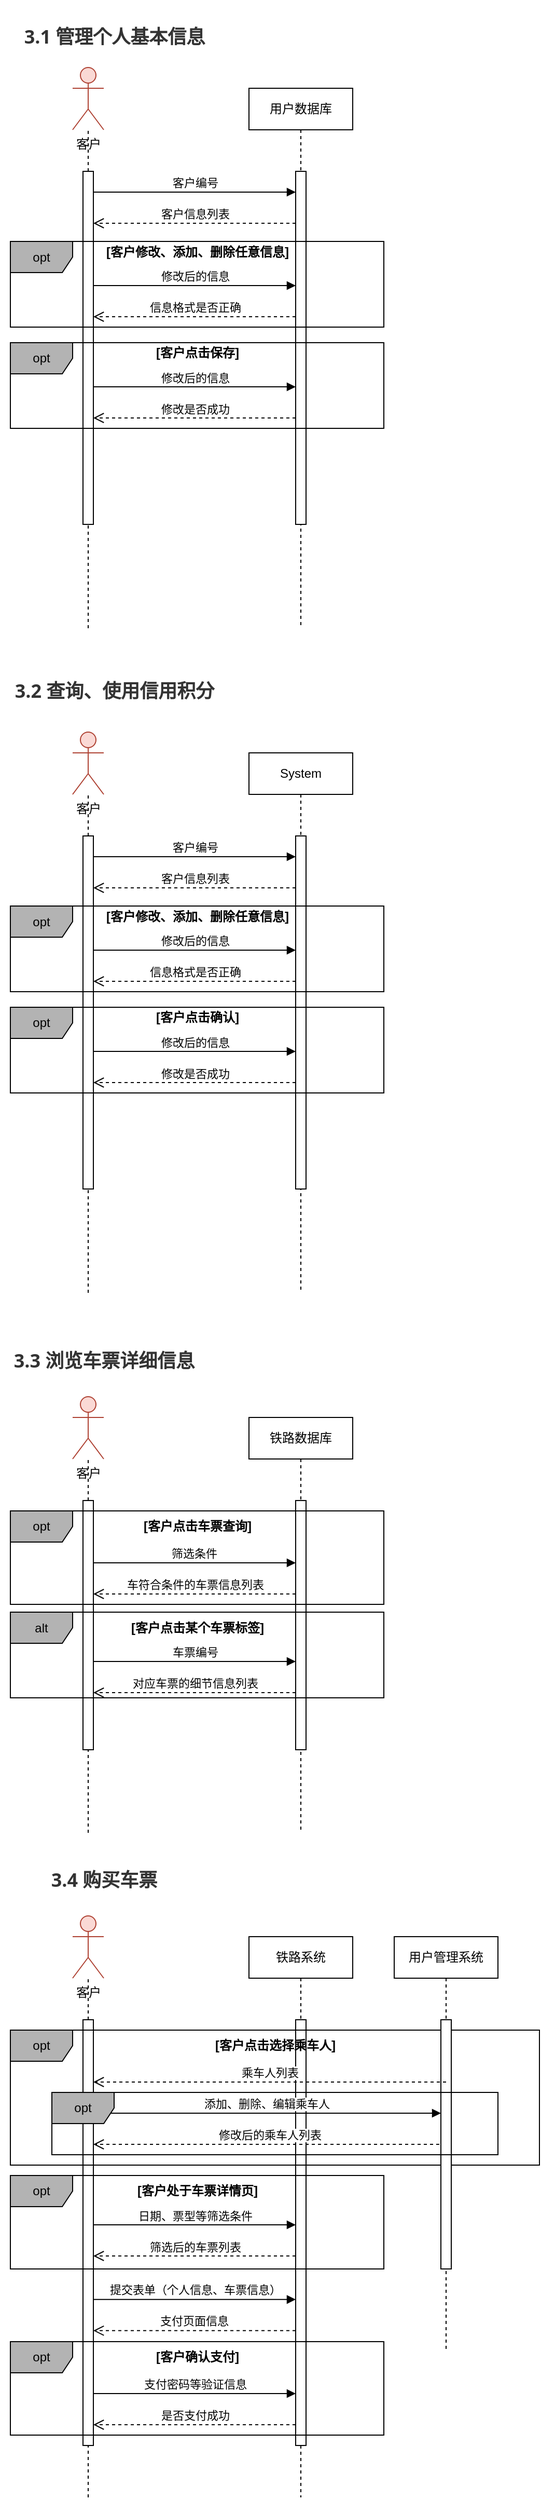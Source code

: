 <mxfile version="21.1.5" type="github">
  <diagram name="Page-1" id="2YBvvXClWsGukQMizWep">
    <mxGraphModel dx="1142" dy="741" grid="1" gridSize="10" guides="1" tooltips="1" connect="1" arrows="1" fold="1" page="1" pageScale="1" pageWidth="850" pageHeight="1100" background="none" math="0" shadow="0">
      <root>
        <mxCell id="0" />
        <mxCell id="1" parent="0" />
        <mxCell id="aM9ryv3xv72pqoxQDRHE-5" value="用户数据库" style="shape=umlLifeline;perimeter=lifelinePerimeter;whiteSpace=wrap;html=1;container=0;dropTarget=0;collapsible=0;recursiveResize=0;outlineConnect=0;portConstraint=eastwest;newEdgeStyle={&quot;edgeStyle&quot;:&quot;elbowEdgeStyle&quot;,&quot;elbow&quot;:&quot;vertical&quot;,&quot;curved&quot;:0,&quot;rounded&quot;:0};fontStyle=0" parent="1" vertex="1">
          <mxGeometry x="470" y="120" width="100" height="520" as="geometry" />
        </mxCell>
        <mxCell id="aM9ryv3xv72pqoxQDRHE-6" value="" style="html=1;points=[];perimeter=orthogonalPerimeter;outlineConnect=0;targetShapes=umlLifeline;portConstraint=eastwest;newEdgeStyle={&quot;edgeStyle&quot;:&quot;elbowEdgeStyle&quot;,&quot;elbow&quot;:&quot;vertical&quot;,&quot;curved&quot;:0,&quot;rounded&quot;:0};" parent="aM9ryv3xv72pqoxQDRHE-5" vertex="1">
          <mxGeometry x="45" y="80" width="10" height="340" as="geometry" />
        </mxCell>
        <mxCell id="9OKvPz8njvAFGJc4dkxQ-1" value="客户&lt;br&gt;" style="shape=umlActor;verticalLabelPosition=bottom;verticalAlign=top;html=1;outlineConnect=0;fillColor=#fad9d5;strokeColor=#ae4132;" parent="1" vertex="1">
          <mxGeometry x="300" y="100" width="30" height="60" as="geometry" />
        </mxCell>
        <mxCell id="h5XuBleXws_3pxnVBJZt-8" value="" style="endArrow=none;dashed=1;html=1;rounded=0;strokeColor=#000000;" parent="1" target="aM9ryv3xv72pqoxQDRHE-2" edge="1">
          <mxGeometry width="50" height="50" relative="1" as="geometry">
            <mxPoint x="315" y="640" as="sourcePoint" />
            <mxPoint x="304.5" y="180" as="targetPoint" />
            <Array as="points">
              <mxPoint x="315" y="210" />
            </Array>
          </mxGeometry>
        </mxCell>
        <mxCell id="aM9ryv3xv72pqoxQDRHE-2" value="" style="html=1;points=[];perimeter=orthogonalPerimeter;outlineConnect=0;targetShapes=umlLifeline;portConstraint=eastwest;newEdgeStyle={&quot;edgeStyle&quot;:&quot;elbowEdgeStyle&quot;,&quot;elbow&quot;:&quot;vertical&quot;,&quot;curved&quot;:0,&quot;rounded&quot;:0};" parent="1" vertex="1">
          <mxGeometry x="310" y="200" width="10" height="340" as="geometry" />
        </mxCell>
        <mxCell id="h5XuBleXws_3pxnVBJZt-5" value="" style="endArrow=none;dashed=1;html=1;rounded=0;strokeColor=#000000;" parent="1" source="aM9ryv3xv72pqoxQDRHE-2" target="9OKvPz8njvAFGJc4dkxQ-1" edge="1">
          <mxGeometry width="50" height="50" relative="1" as="geometry">
            <mxPoint x="305" y="440" as="sourcePoint" />
            <mxPoint x="304.5" y="180" as="targetPoint" />
            <Array as="points" />
          </mxGeometry>
        </mxCell>
        <mxCell id="aM9ryv3xv72pqoxQDRHE-7" value="客户编号" style="html=1;verticalAlign=bottom;endArrow=block;edgeStyle=elbowEdgeStyle;elbow=vertical;curved=0;rounded=0;" parent="1" source="aM9ryv3xv72pqoxQDRHE-2" target="aM9ryv3xv72pqoxQDRHE-6" edge="1">
          <mxGeometry x="-0.001" relative="1" as="geometry">
            <mxPoint x="410" y="230" as="sourcePoint" />
            <Array as="points">
              <mxPoint x="395" y="220" />
            </Array>
            <mxPoint as="offset" />
          </mxGeometry>
        </mxCell>
        <mxCell id="aM9ryv3xv72pqoxQDRHE-8" value="客户信息列表" style="html=1;verticalAlign=bottom;endArrow=open;dashed=1;endSize=8;edgeStyle=elbowEdgeStyle;elbow=vertical;curved=0;rounded=0;" parent="1" source="aM9ryv3xv72pqoxQDRHE-6" target="aM9ryv3xv72pqoxQDRHE-2" edge="1">
          <mxGeometry x="0.002" relative="1" as="geometry">
            <mxPoint x="410" y="305" as="targetPoint" />
            <Array as="points">
              <mxPoint x="490" y="250" />
              <mxPoint x="405" y="370" />
            </Array>
            <mxPoint as="offset" />
          </mxGeometry>
        </mxCell>
        <mxCell id="h5XuBleXws_3pxnVBJZt-19" value="修改后的信息" style="html=1;verticalAlign=bottom;endArrow=block;edgeStyle=elbowEdgeStyle;elbow=vertical;curved=0;rounded=0;" parent="1" edge="1">
          <mxGeometry x="0.001" relative="1" as="geometry">
            <mxPoint x="320" y="310" as="sourcePoint" />
            <Array as="points">
              <mxPoint x="460" y="310" />
              <mxPoint x="397.5" y="270" />
            </Array>
            <mxPoint x="515" y="310" as="targetPoint" />
            <mxPoint as="offset" />
          </mxGeometry>
        </mxCell>
        <mxCell id="h5XuBleXws_3pxnVBJZt-33" value="opt" style="shape=umlFrame;whiteSpace=wrap;html=1;pointerEvents=0;width=60;height=30;fillColor=#B3B3B3;" parent="1" vertex="1">
          <mxGeometry x="240" y="267.5" width="360" height="82.5" as="geometry" />
        </mxCell>
        <mxCell id="h5XuBleXws_3pxnVBJZt-34" value="[客户修改、添加、删除任意信息]" style="text;html=1;align=center;verticalAlign=middle;resizable=0;points=[];autosize=1;strokeColor=none;fillColor=none;fontStyle=1;fontSize=12;" parent="1" vertex="1">
          <mxGeometry x="320" y="262.5" width="200" height="30" as="geometry" />
        </mxCell>
        <mxCell id="h5XuBleXws_3pxnVBJZt-35" value="信息格式是否正确" style="html=1;verticalAlign=bottom;endArrow=open;dashed=1;endSize=8;edgeStyle=elbowEdgeStyle;elbow=vertical;curved=0;rounded=0;" parent="1" edge="1">
          <mxGeometry x="0.002" relative="1" as="geometry">
            <mxPoint x="320" y="340" as="targetPoint" />
            <Array as="points">
              <mxPoint x="490" y="340" />
              <mxPoint x="405" y="460" />
            </Array>
            <mxPoint x="515" y="340" as="sourcePoint" />
            <mxPoint as="offset" />
          </mxGeometry>
        </mxCell>
        <mxCell id="h5XuBleXws_3pxnVBJZt-36" value="修改后的信息" style="html=1;verticalAlign=bottom;endArrow=block;edgeStyle=elbowEdgeStyle;elbow=vertical;curved=0;rounded=0;" parent="1" edge="1">
          <mxGeometry x="0.001" relative="1" as="geometry">
            <mxPoint x="320" y="407.5" as="sourcePoint" />
            <Array as="points">
              <mxPoint x="460" y="407.5" />
              <mxPoint x="397.5" y="367.5" />
            </Array>
            <mxPoint x="515" y="407.5" as="targetPoint" />
            <mxPoint as="offset" />
          </mxGeometry>
        </mxCell>
        <mxCell id="h5XuBleXws_3pxnVBJZt-37" value="opt" style="shape=umlFrame;whiteSpace=wrap;html=1;pointerEvents=0;width=60;height=30;fillColor=#B3B3B3;" parent="1" vertex="1">
          <mxGeometry x="240" y="365" width="360" height="82.5" as="geometry" />
        </mxCell>
        <mxCell id="h5XuBleXws_3pxnVBJZt-38" value="[客户点击保存]" style="text;html=1;align=center;verticalAlign=middle;resizable=0;points=[];autosize=1;strokeColor=none;fillColor=none;fontStyle=1;fontSize=12;" parent="1" vertex="1">
          <mxGeometry x="370" y="360" width="100" height="30" as="geometry" />
        </mxCell>
        <mxCell id="h5XuBleXws_3pxnVBJZt-39" value="修改是否成功" style="html=1;verticalAlign=bottom;endArrow=open;dashed=1;endSize=8;edgeStyle=elbowEdgeStyle;elbow=vertical;curved=0;rounded=0;" parent="1" edge="1">
          <mxGeometry x="0.002" relative="1" as="geometry">
            <mxPoint x="320" y="437.5" as="targetPoint" />
            <Array as="points">
              <mxPoint x="490" y="437.5" />
              <mxPoint x="405" y="557.5" />
            </Array>
            <mxPoint x="515" y="437.5" as="sourcePoint" />
            <mxPoint as="offset" />
          </mxGeometry>
        </mxCell>
        <mxCell id="h5XuBleXws_3pxnVBJZt-56" value="System" style="shape=umlLifeline;perimeter=lifelinePerimeter;whiteSpace=wrap;html=1;container=0;dropTarget=0;collapsible=0;recursiveResize=0;outlineConnect=0;portConstraint=eastwest;newEdgeStyle={&quot;edgeStyle&quot;:&quot;elbowEdgeStyle&quot;,&quot;elbow&quot;:&quot;vertical&quot;,&quot;curved&quot;:0,&quot;rounded&quot;:0};fontStyle=0" parent="1" vertex="1">
          <mxGeometry x="470" y="760" width="100" height="520" as="geometry" />
        </mxCell>
        <mxCell id="h5XuBleXws_3pxnVBJZt-57" value="" style="html=1;points=[];perimeter=orthogonalPerimeter;outlineConnect=0;targetShapes=umlLifeline;portConstraint=eastwest;newEdgeStyle={&quot;edgeStyle&quot;:&quot;elbowEdgeStyle&quot;,&quot;elbow&quot;:&quot;vertical&quot;,&quot;curved&quot;:0,&quot;rounded&quot;:0};" parent="h5XuBleXws_3pxnVBJZt-56" vertex="1">
          <mxGeometry x="45" y="80" width="10" height="340" as="geometry" />
        </mxCell>
        <mxCell id="h5XuBleXws_3pxnVBJZt-58" value="客户&lt;br&gt;" style="shape=umlActor;verticalLabelPosition=bottom;verticalAlign=top;html=1;outlineConnect=0;fillColor=#fad9d5;strokeColor=#ae4132;" parent="1" vertex="1">
          <mxGeometry x="300" y="740" width="30" height="60" as="geometry" />
        </mxCell>
        <mxCell id="h5XuBleXws_3pxnVBJZt-59" value="" style="endArrow=none;dashed=1;html=1;rounded=0;strokeColor=#000000;" parent="1" target="h5XuBleXws_3pxnVBJZt-60" edge="1">
          <mxGeometry width="50" height="50" relative="1" as="geometry">
            <mxPoint x="315" y="1280" as="sourcePoint" />
            <mxPoint x="304.5" y="820" as="targetPoint" />
            <Array as="points">
              <mxPoint x="315" y="850" />
            </Array>
          </mxGeometry>
        </mxCell>
        <mxCell id="h5XuBleXws_3pxnVBJZt-60" value="" style="html=1;points=[];perimeter=orthogonalPerimeter;outlineConnect=0;targetShapes=umlLifeline;portConstraint=eastwest;newEdgeStyle={&quot;edgeStyle&quot;:&quot;elbowEdgeStyle&quot;,&quot;elbow&quot;:&quot;vertical&quot;,&quot;curved&quot;:0,&quot;rounded&quot;:0};" parent="1" vertex="1">
          <mxGeometry x="310" y="840" width="10" height="340" as="geometry" />
        </mxCell>
        <mxCell id="h5XuBleXws_3pxnVBJZt-61" value="" style="endArrow=none;dashed=1;html=1;rounded=0;strokeColor=#000000;" parent="1" source="h5XuBleXws_3pxnVBJZt-60" target="h5XuBleXws_3pxnVBJZt-58" edge="1">
          <mxGeometry width="50" height="50" relative="1" as="geometry">
            <mxPoint x="305" y="1080" as="sourcePoint" />
            <mxPoint x="304.5" y="820" as="targetPoint" />
            <Array as="points" />
          </mxGeometry>
        </mxCell>
        <mxCell id="h5XuBleXws_3pxnVBJZt-62" value="客户编号" style="html=1;verticalAlign=bottom;endArrow=block;edgeStyle=elbowEdgeStyle;elbow=vertical;curved=0;rounded=0;" parent="1" source="h5XuBleXws_3pxnVBJZt-60" target="h5XuBleXws_3pxnVBJZt-57" edge="1">
          <mxGeometry x="-0.001" relative="1" as="geometry">
            <mxPoint x="410" y="870" as="sourcePoint" />
            <Array as="points">
              <mxPoint x="395" y="860" />
            </Array>
            <mxPoint as="offset" />
          </mxGeometry>
        </mxCell>
        <mxCell id="h5XuBleXws_3pxnVBJZt-63" value="客户信息列表" style="html=1;verticalAlign=bottom;endArrow=open;dashed=1;endSize=8;edgeStyle=elbowEdgeStyle;elbow=vertical;curved=0;rounded=0;" parent="1" source="h5XuBleXws_3pxnVBJZt-57" target="h5XuBleXws_3pxnVBJZt-60" edge="1">
          <mxGeometry x="0.002" relative="1" as="geometry">
            <mxPoint x="410" y="945" as="targetPoint" />
            <Array as="points">
              <mxPoint x="490" y="890" />
              <mxPoint x="405" y="1010" />
            </Array>
            <mxPoint as="offset" />
          </mxGeometry>
        </mxCell>
        <mxCell id="h5XuBleXws_3pxnVBJZt-64" value="修改后的信息" style="html=1;verticalAlign=bottom;endArrow=block;edgeStyle=elbowEdgeStyle;elbow=vertical;curved=0;rounded=0;" parent="1" edge="1">
          <mxGeometry x="0.001" relative="1" as="geometry">
            <mxPoint x="320" y="950" as="sourcePoint" />
            <Array as="points">
              <mxPoint x="460" y="950" />
              <mxPoint x="397.5" y="910" />
            </Array>
            <mxPoint x="515" y="950" as="targetPoint" />
            <mxPoint as="offset" />
          </mxGeometry>
        </mxCell>
        <mxCell id="h5XuBleXws_3pxnVBJZt-65" value="opt" style="shape=umlFrame;whiteSpace=wrap;html=1;pointerEvents=0;width=60;height=30;fillColor=#B3B3B3;" parent="1" vertex="1">
          <mxGeometry x="240" y="907.5" width="360" height="82.5" as="geometry" />
        </mxCell>
        <mxCell id="h5XuBleXws_3pxnVBJZt-66" value="[客户修改、添加、删除任意信息]" style="text;html=1;align=center;verticalAlign=middle;resizable=0;points=[];autosize=1;strokeColor=none;fillColor=none;fontStyle=1;fontSize=12;" parent="1" vertex="1">
          <mxGeometry x="320" y="902.5" width="200" height="30" as="geometry" />
        </mxCell>
        <mxCell id="h5XuBleXws_3pxnVBJZt-67" value="信息格式是否正确" style="html=1;verticalAlign=bottom;endArrow=open;dashed=1;endSize=8;edgeStyle=elbowEdgeStyle;elbow=vertical;curved=0;rounded=0;" parent="1" edge="1">
          <mxGeometry x="0.002" relative="1" as="geometry">
            <mxPoint x="320" y="980" as="targetPoint" />
            <Array as="points">
              <mxPoint x="490" y="980" />
              <mxPoint x="405" y="1100" />
            </Array>
            <mxPoint x="515" y="980" as="sourcePoint" />
            <mxPoint as="offset" />
          </mxGeometry>
        </mxCell>
        <mxCell id="h5XuBleXws_3pxnVBJZt-68" value="修改后的信息" style="html=1;verticalAlign=bottom;endArrow=block;edgeStyle=elbowEdgeStyle;elbow=vertical;curved=0;rounded=0;" parent="1" edge="1">
          <mxGeometry x="0.001" relative="1" as="geometry">
            <mxPoint x="320" y="1047.5" as="sourcePoint" />
            <Array as="points">
              <mxPoint x="460" y="1047.5" />
              <mxPoint x="397.5" y="1007.5" />
            </Array>
            <mxPoint x="515" y="1047.5" as="targetPoint" />
            <mxPoint as="offset" />
          </mxGeometry>
        </mxCell>
        <mxCell id="h5XuBleXws_3pxnVBJZt-69" value="opt" style="shape=umlFrame;whiteSpace=wrap;html=1;pointerEvents=0;width=60;height=30;fillColor=#B3B3B3;" parent="1" vertex="1">
          <mxGeometry x="240" y="1005" width="360" height="82.5" as="geometry" />
        </mxCell>
        <mxCell id="h5XuBleXws_3pxnVBJZt-70" value="[客户点击确认]" style="text;html=1;align=center;verticalAlign=middle;resizable=0;points=[];autosize=1;strokeColor=none;fillColor=none;fontStyle=1;fontSize=12;" parent="1" vertex="1">
          <mxGeometry x="370" y="1000" width="100" height="30" as="geometry" />
        </mxCell>
        <mxCell id="h5XuBleXws_3pxnVBJZt-71" value="修改是否成功" style="html=1;verticalAlign=bottom;endArrow=open;dashed=1;endSize=8;edgeStyle=elbowEdgeStyle;elbow=vertical;curved=0;rounded=0;" parent="1" edge="1">
          <mxGeometry x="0.002" relative="1" as="geometry">
            <mxPoint x="320" y="1077.5" as="targetPoint" />
            <Array as="points">
              <mxPoint x="490" y="1077.5" />
              <mxPoint x="405" y="1197.5" />
            </Array>
            <mxPoint x="515" y="1077.5" as="sourcePoint" />
            <mxPoint as="offset" />
          </mxGeometry>
        </mxCell>
        <mxCell id="h5XuBleXws_3pxnVBJZt-72" value="&lt;h3 style=&quot;box-sizing: border-box; break-after: avoid-page; break-inside: avoid; orphans: 4; font-size: 1.5em; margin-top: 1rem; margin-bottom: 1rem; position: relative; line-height: 1.43; cursor: text; color: rgb(51, 51, 51); font-family: &amp;quot;Open Sans&amp;quot;, &amp;quot;Clear Sans&amp;quot;, &amp;quot;Helvetica Neue&amp;quot;, Helvetica, Arial, &amp;quot;Segoe UI Emoji&amp;quot;, sans-serif; text-align: start;&quot; class=&quot;md-end-block md-heading md-focus&quot;&gt;3.1 管理个人基本信息&lt;/h3&gt;" style="text;html=1;align=center;verticalAlign=middle;resizable=0;points=[];autosize=1;strokeColor=none;fillColor=none;" parent="1" vertex="1">
          <mxGeometry x="240" y="35" width="200" height="70" as="geometry" />
        </mxCell>
        <mxCell id="h5XuBleXws_3pxnVBJZt-73" value="&lt;h3 style=&quot;box-sizing: border-box; break-after: avoid-page; break-inside: avoid; orphans: 4; font-size: 1.5em; margin-top: 1rem; margin-bottom: 1rem; position: relative; line-height: 1.43; cursor: text; color: rgb(51, 51, 51); font-family: &amp;quot;Open Sans&amp;quot;, &amp;quot;Clear Sans&amp;quot;, &amp;quot;Helvetica Neue&amp;quot;, Helvetica, Arial, &amp;quot;Segoe UI Emoji&amp;quot;, sans-serif; text-align: start;&quot; class=&quot;md-end-block md-heading md-focus&quot;&gt;3.2 查询、使用信用积分&lt;/h3&gt;" style="text;html=1;align=center;verticalAlign=middle;resizable=0;points=[];autosize=1;strokeColor=none;fillColor=none;" parent="1" vertex="1">
          <mxGeometry x="230" y="665" width="220" height="70" as="geometry" />
        </mxCell>
        <mxCell id="h5XuBleXws_3pxnVBJZt-74" value="铁路数据库" style="shape=umlLifeline;perimeter=lifelinePerimeter;whiteSpace=wrap;html=1;container=0;dropTarget=0;collapsible=0;recursiveResize=0;outlineConnect=0;portConstraint=eastwest;newEdgeStyle={&quot;edgeStyle&quot;:&quot;elbowEdgeStyle&quot;,&quot;elbow&quot;:&quot;vertical&quot;,&quot;curved&quot;:0,&quot;rounded&quot;:0};fontStyle=0" parent="1" vertex="1">
          <mxGeometry x="470" y="1400" width="100" height="400" as="geometry" />
        </mxCell>
        <mxCell id="h5XuBleXws_3pxnVBJZt-75" value="" style="html=1;points=[];perimeter=orthogonalPerimeter;outlineConnect=0;targetShapes=umlLifeline;portConstraint=eastwest;newEdgeStyle={&quot;edgeStyle&quot;:&quot;elbowEdgeStyle&quot;,&quot;elbow&quot;:&quot;vertical&quot;,&quot;curved&quot;:0,&quot;rounded&quot;:0};" parent="h5XuBleXws_3pxnVBJZt-74" vertex="1">
          <mxGeometry x="45" y="80" width="10" height="240" as="geometry" />
        </mxCell>
        <mxCell id="h5XuBleXws_3pxnVBJZt-76" value="客户&lt;br&gt;" style="shape=umlActor;verticalLabelPosition=bottom;verticalAlign=top;html=1;outlineConnect=0;fillColor=#fad9d5;strokeColor=#ae4132;" parent="1" vertex="1">
          <mxGeometry x="300" y="1380" width="30" height="60" as="geometry" />
        </mxCell>
        <mxCell id="h5XuBleXws_3pxnVBJZt-77" value="" style="endArrow=none;dashed=1;html=1;rounded=0;strokeColor=#000000;" parent="1" target="h5XuBleXws_3pxnVBJZt-78" edge="1">
          <mxGeometry width="50" height="50" relative="1" as="geometry">
            <mxPoint x="315" y="1800" as="sourcePoint" />
            <mxPoint x="304.5" y="1460" as="targetPoint" />
            <Array as="points">
              <mxPoint x="315" y="1490" />
            </Array>
          </mxGeometry>
        </mxCell>
        <mxCell id="h5XuBleXws_3pxnVBJZt-78" value="" style="html=1;points=[];perimeter=orthogonalPerimeter;outlineConnect=0;targetShapes=umlLifeline;portConstraint=eastwest;newEdgeStyle={&quot;edgeStyle&quot;:&quot;elbowEdgeStyle&quot;,&quot;elbow&quot;:&quot;vertical&quot;,&quot;curved&quot;:0,&quot;rounded&quot;:0};" parent="1" vertex="1">
          <mxGeometry x="310" y="1480" width="10" height="240" as="geometry" />
        </mxCell>
        <mxCell id="h5XuBleXws_3pxnVBJZt-79" value="" style="endArrow=none;dashed=1;html=1;rounded=0;strokeColor=#000000;" parent="1" source="h5XuBleXws_3pxnVBJZt-78" target="h5XuBleXws_3pxnVBJZt-76" edge="1">
          <mxGeometry width="50" height="50" relative="1" as="geometry">
            <mxPoint x="305" y="1720" as="sourcePoint" />
            <mxPoint x="304.5" y="1460" as="targetPoint" />
            <Array as="points" />
          </mxGeometry>
        </mxCell>
        <mxCell id="h5XuBleXws_3pxnVBJZt-80" value="筛选条件" style="html=1;verticalAlign=bottom;endArrow=block;edgeStyle=elbowEdgeStyle;elbow=vertical;curved=0;rounded=0;" parent="1" source="h5XuBleXws_3pxnVBJZt-78" target="h5XuBleXws_3pxnVBJZt-75" edge="1">
          <mxGeometry x="-0.003" relative="1" as="geometry">
            <mxPoint x="410" y="1510" as="sourcePoint" />
            <Array as="points">
              <mxPoint x="450" y="1540" />
              <mxPoint x="460" y="1530" />
              <mxPoint x="470" y="1520" />
              <mxPoint x="450" y="1510" />
              <mxPoint x="395" y="1500" />
            </Array>
            <mxPoint as="offset" />
          </mxGeometry>
        </mxCell>
        <mxCell id="h5XuBleXws_3pxnVBJZt-81" value="车符合条件的车票信息列表" style="html=1;verticalAlign=bottom;endArrow=open;dashed=1;endSize=8;edgeStyle=elbowEdgeStyle;elbow=vertical;curved=0;rounded=0;" parent="1" source="h5XuBleXws_3pxnVBJZt-75" target="h5XuBleXws_3pxnVBJZt-78" edge="1">
          <mxGeometry x="0.002" relative="1" as="geometry">
            <mxPoint x="410" y="1585" as="targetPoint" />
            <Array as="points">
              <mxPoint x="470" y="1570" />
              <mxPoint x="490" y="1530" />
              <mxPoint x="405" y="1650" />
            </Array>
            <mxPoint as="offset" />
          </mxGeometry>
        </mxCell>
        <mxCell id="h5XuBleXws_3pxnVBJZt-82" value="车票编号" style="html=1;verticalAlign=bottom;endArrow=block;edgeStyle=elbowEdgeStyle;elbow=vertical;curved=0;rounded=0;" parent="1" edge="1">
          <mxGeometry x="0.004" relative="1" as="geometry">
            <mxPoint x="320" y="1635" as="sourcePoint" />
            <Array as="points">
              <mxPoint x="460" y="1635" />
              <mxPoint x="397.5" y="1595" />
            </Array>
            <mxPoint x="515" y="1635" as="targetPoint" />
            <mxPoint as="offset" />
          </mxGeometry>
        </mxCell>
        <mxCell id="h5XuBleXws_3pxnVBJZt-83" value="opt" style="shape=umlFrame;whiteSpace=wrap;html=1;pointerEvents=0;width=60;height=30;fillColor=#B3B3B3;" parent="1" vertex="1">
          <mxGeometry x="240" y="1490" width="360" height="90" as="geometry" />
        </mxCell>
        <mxCell id="h5XuBleXws_3pxnVBJZt-84" value="[客户点击某个车票标签]" style="text;html=1;align=center;verticalAlign=middle;resizable=0;points=[];autosize=1;strokeColor=none;fillColor=none;fontStyle=1;fontSize=12;" parent="1" vertex="1">
          <mxGeometry x="345" y="1587.5" width="150" height="30" as="geometry" />
        </mxCell>
        <mxCell id="h5XuBleXws_3pxnVBJZt-85" value="对应车票的细节信息列表" style="html=1;verticalAlign=bottom;endArrow=open;dashed=1;endSize=8;edgeStyle=elbowEdgeStyle;elbow=vertical;curved=0;rounded=0;" parent="1" edge="1">
          <mxGeometry x="0.002" relative="1" as="geometry">
            <mxPoint x="320" y="1665" as="targetPoint" />
            <Array as="points">
              <mxPoint x="490" y="1665" />
              <mxPoint x="405" y="1785" />
            </Array>
            <mxPoint x="515" y="1665" as="sourcePoint" />
            <mxPoint as="offset" />
          </mxGeometry>
        </mxCell>
        <mxCell id="h5XuBleXws_3pxnVBJZt-90" value="&lt;h3 style=&quot;box-sizing: border-box; break-after: avoid-page; break-inside: avoid; orphans: 4; font-size: 1.5em; margin-top: 1rem; margin-bottom: 1rem; position: relative; line-height: 1.43; cursor: text; color: rgb(51, 51, 51); font-family: &amp;quot;Open Sans&amp;quot;, &amp;quot;Clear Sans&amp;quot;, &amp;quot;Helvetica Neue&amp;quot;, Helvetica, Arial, &amp;quot;Segoe UI Emoji&amp;quot;, sans-serif; text-align: start;&quot; class=&quot;md-end-block md-heading md-focus&quot;&gt;3.3 浏览车票详细信息&lt;/h3&gt;" style="text;html=1;align=center;verticalAlign=middle;resizable=0;points=[];autosize=1;strokeColor=none;fillColor=none;" parent="1" vertex="1">
          <mxGeometry x="230" y="1310" width="200" height="70" as="geometry" />
        </mxCell>
        <mxCell id="h5XuBleXws_3pxnVBJZt-91" value="alt" style="shape=umlFrame;whiteSpace=wrap;html=1;pointerEvents=0;width=60;height=30;fillColor=#B3B3B3;" parent="1" vertex="1">
          <mxGeometry x="240" y="1587.5" width="360" height="82.5" as="geometry" />
        </mxCell>
        <mxCell id="h5XuBleXws_3pxnVBJZt-92" value="[客户点击车票查询]" style="text;html=1;align=center;verticalAlign=middle;resizable=0;points=[];autosize=1;strokeColor=none;fillColor=none;fontStyle=1;fontSize=12;" parent="1" vertex="1">
          <mxGeometry x="355" y="1490" width="130" height="30" as="geometry" />
        </mxCell>
        <mxCell id="h5XuBleXws_3pxnVBJZt-93" value="铁路系统" style="shape=umlLifeline;perimeter=lifelinePerimeter;whiteSpace=wrap;html=1;container=0;dropTarget=0;collapsible=0;recursiveResize=0;outlineConnect=0;portConstraint=eastwest;newEdgeStyle={&quot;edgeStyle&quot;:&quot;elbowEdgeStyle&quot;,&quot;elbow&quot;:&quot;vertical&quot;,&quot;curved&quot;:0,&quot;rounded&quot;:0};fontStyle=0" parent="1" vertex="1">
          <mxGeometry x="470" y="1900" width="100" height="540" as="geometry" />
        </mxCell>
        <mxCell id="h5XuBleXws_3pxnVBJZt-94" value="" style="html=1;points=[];perimeter=orthogonalPerimeter;outlineConnect=0;targetShapes=umlLifeline;portConstraint=eastwest;newEdgeStyle={&quot;edgeStyle&quot;:&quot;elbowEdgeStyle&quot;,&quot;elbow&quot;:&quot;vertical&quot;,&quot;curved&quot;:0,&quot;rounded&quot;:0};" parent="h5XuBleXws_3pxnVBJZt-93" vertex="1">
          <mxGeometry x="45" y="80" width="10" height="410" as="geometry" />
        </mxCell>
        <mxCell id="h5XuBleXws_3pxnVBJZt-95" value="客户&lt;br&gt;" style="shape=umlActor;verticalLabelPosition=bottom;verticalAlign=top;html=1;outlineConnect=0;fillColor=#fad9d5;strokeColor=#ae4132;" parent="1" vertex="1">
          <mxGeometry x="300" y="1880" width="30" height="60" as="geometry" />
        </mxCell>
        <mxCell id="h5XuBleXws_3pxnVBJZt-96" value="" style="endArrow=none;dashed=1;html=1;rounded=0;strokeColor=#000000;" parent="1" target="h5XuBleXws_3pxnVBJZt-97" edge="1">
          <mxGeometry width="50" height="50" relative="1" as="geometry">
            <mxPoint x="315" y="2440" as="sourcePoint" />
            <mxPoint x="304.5" y="1960" as="targetPoint" />
            <Array as="points">
              <mxPoint x="315" y="1990" />
            </Array>
          </mxGeometry>
        </mxCell>
        <mxCell id="h5XuBleXws_3pxnVBJZt-97" value="" style="html=1;points=[];perimeter=orthogonalPerimeter;outlineConnect=0;targetShapes=umlLifeline;portConstraint=eastwest;newEdgeStyle={&quot;edgeStyle&quot;:&quot;elbowEdgeStyle&quot;,&quot;elbow&quot;:&quot;vertical&quot;,&quot;curved&quot;:0,&quot;rounded&quot;:0};" parent="1" vertex="1">
          <mxGeometry x="310" y="1980" width="10" height="410" as="geometry" />
        </mxCell>
        <mxCell id="h5XuBleXws_3pxnVBJZt-98" value="" style="endArrow=none;dashed=1;html=1;rounded=0;strokeColor=#000000;" parent="1" source="h5XuBleXws_3pxnVBJZt-97" target="h5XuBleXws_3pxnVBJZt-95" edge="1">
          <mxGeometry width="50" height="50" relative="1" as="geometry">
            <mxPoint x="305" y="2220" as="sourcePoint" />
            <mxPoint x="304.5" y="1960" as="targetPoint" />
            <Array as="points" />
          </mxGeometry>
        </mxCell>
        <mxCell id="h5XuBleXws_3pxnVBJZt-100" value="修改后的乘车人列表" style="html=1;verticalAlign=bottom;endArrow=open;dashed=1;endSize=8;edgeStyle=elbowEdgeStyle;elbow=vertical;curved=0;rounded=0;" parent="1" source="wuF4kE9qSJmf-WXpXwW4-1" target="h5XuBleXws_3pxnVBJZt-97" edge="1">
          <mxGeometry x="-0.0" relative="1" as="geometry">
            <mxPoint x="410" y="2085" as="targetPoint" />
            <Array as="points">
              <mxPoint x="590" y="2100" />
              <mxPoint x="560" y="2090" />
              <mxPoint x="470" y="2070" />
              <mxPoint x="490" y="2030" />
              <mxPoint x="405" y="2150" />
            </Array>
            <mxPoint as="offset" />
          </mxGeometry>
        </mxCell>
        <mxCell id="h5XuBleXws_3pxnVBJZt-101" value="日期、票型等筛选条件" style="html=1;verticalAlign=bottom;endArrow=block;edgeStyle=elbowEdgeStyle;elbow=vertical;curved=0;rounded=0;" parent="1" edge="1">
          <mxGeometry x="0.002" relative="1" as="geometry">
            <mxPoint x="320" y="2177.5" as="sourcePoint" />
            <Array as="points">
              <mxPoint x="460" y="2177.5" />
              <mxPoint x="397.5" y="2137.5" />
            </Array>
            <mxPoint x="515" y="2177.5" as="targetPoint" />
            <mxPoint as="offset" />
          </mxGeometry>
        </mxCell>
        <mxCell id="h5XuBleXws_3pxnVBJZt-102" value="opt" style="shape=umlFrame;whiteSpace=wrap;html=1;pointerEvents=0;width=60;height=30;fillColor=#B3B3B3;" parent="1" vertex="1">
          <mxGeometry x="240" y="1990" width="510" height="130" as="geometry" />
        </mxCell>
        <mxCell id="h5XuBleXws_3pxnVBJZt-103" value="[客户处于车票详情页]" style="text;html=1;align=center;verticalAlign=middle;resizable=0;points=[];autosize=1;strokeColor=none;fillColor=none;fontStyle=1;fontSize=12;" parent="1" vertex="1">
          <mxGeometry x="350" y="2130" width="140" height="30" as="geometry" />
        </mxCell>
        <mxCell id="h5XuBleXws_3pxnVBJZt-104" value="筛选后的车票列表" style="html=1;verticalAlign=bottom;endArrow=open;dashed=1;endSize=8;edgeStyle=elbowEdgeStyle;elbow=vertical;curved=0;rounded=0;" parent="1" edge="1">
          <mxGeometry x="0.002" relative="1" as="geometry">
            <mxPoint x="320" y="2207.5" as="targetPoint" />
            <Array as="points">
              <mxPoint x="490" y="2207.5" />
              <mxPoint x="405" y="2327.5" />
            </Array>
            <mxPoint x="515" y="2207.5" as="sourcePoint" />
            <mxPoint as="offset" />
          </mxGeometry>
        </mxCell>
        <mxCell id="h5XuBleXws_3pxnVBJZt-105" value="&lt;h3 style=&quot;box-sizing: border-box; break-after: avoid-page; break-inside: avoid; orphans: 4; font-size: 1.5em; margin-top: 1rem; margin-bottom: 1rem; position: relative; line-height: 1.43; cursor: text; color: rgb(51, 51, 51); font-family: &amp;quot;Open Sans&amp;quot;, &amp;quot;Clear Sans&amp;quot;, &amp;quot;Helvetica Neue&amp;quot;, Helvetica, Arial, &amp;quot;Segoe UI Emoji&amp;quot;, sans-serif; text-align: start;&quot; class=&quot;md-end-block md-heading&quot;&gt;3.4 购买车票&lt;/h3&gt;" style="text;html=1;align=center;verticalAlign=middle;resizable=0;points=[];autosize=1;strokeColor=none;fillColor=none;" parent="1" vertex="1">
          <mxGeometry x="265" y="1810" width="130" height="70" as="geometry" />
        </mxCell>
        <mxCell id="h5XuBleXws_3pxnVBJZt-106" value="opt" style="shape=umlFrame;whiteSpace=wrap;html=1;pointerEvents=0;width=60;height=30;fillColor=#B3B3B3;" parent="1" vertex="1">
          <mxGeometry x="240" y="2130" width="360" height="90" as="geometry" />
        </mxCell>
        <mxCell id="h5XuBleXws_3pxnVBJZt-107" value="[客户点击选择乘车人]" style="text;html=1;align=center;verticalAlign=middle;resizable=0;points=[];autosize=1;strokeColor=none;fillColor=none;fontStyle=1;fontSize=12;" parent="1" vertex="1">
          <mxGeometry x="425" y="1990" width="140" height="30" as="geometry" />
        </mxCell>
        <mxCell id="wuF4kE9qSJmf-WXpXwW4-1" value="用户管理系统" style="shape=umlLifeline;perimeter=lifelinePerimeter;whiteSpace=wrap;html=1;container=0;dropTarget=0;collapsible=0;recursiveResize=0;outlineConnect=0;portConstraint=eastwest;newEdgeStyle={&quot;edgeStyle&quot;:&quot;elbowEdgeStyle&quot;,&quot;elbow&quot;:&quot;vertical&quot;,&quot;curved&quot;:0,&quot;rounded&quot;:0};fontStyle=0" vertex="1" parent="1">
          <mxGeometry x="610" y="1900" width="100" height="400" as="geometry" />
        </mxCell>
        <mxCell id="wuF4kE9qSJmf-WXpXwW4-2" value="" style="html=1;points=[];perimeter=orthogonalPerimeter;outlineConnect=0;targetShapes=umlLifeline;portConstraint=eastwest;newEdgeStyle={&quot;edgeStyle&quot;:&quot;elbowEdgeStyle&quot;,&quot;elbow&quot;:&quot;vertical&quot;,&quot;curved&quot;:0,&quot;rounded&quot;:0};" vertex="1" parent="wuF4kE9qSJmf-WXpXwW4-1">
          <mxGeometry x="45" y="80" width="10" height="240" as="geometry" />
        </mxCell>
        <mxCell id="wuF4kE9qSJmf-WXpXwW4-5" value="添加、删除、编辑乘车人" style="html=1;verticalAlign=bottom;endArrow=block;edgeStyle=elbowEdgeStyle;elbow=vertical;curved=0;rounded=0;" edge="1" parent="1">
          <mxGeometry x="-0.005" relative="1" as="geometry">
            <mxPoint x="320" y="2070" as="sourcePoint" />
            <Array as="points">
              <mxPoint x="450" y="2070" />
              <mxPoint x="460" y="2060" />
              <mxPoint x="470" y="2050" />
              <mxPoint x="450" y="2040" />
              <mxPoint x="395" y="2030" />
            </Array>
            <mxPoint as="offset" />
            <mxPoint x="655" y="2070" as="targetPoint" />
          </mxGeometry>
        </mxCell>
        <mxCell id="wuF4kE9qSJmf-WXpXwW4-6" value="乘车人列表" style="html=1;verticalAlign=bottom;endArrow=open;dashed=1;endSize=8;edgeStyle=elbowEdgeStyle;elbow=vertical;curved=0;rounded=0;" edge="1" parent="1">
          <mxGeometry x="-0.0" relative="1" as="geometry">
            <mxPoint x="320" y="2040" as="targetPoint" />
            <Array as="points">
              <mxPoint x="560" y="2040" />
              <mxPoint x="470" y="2020" />
              <mxPoint x="490" y="1980" />
              <mxPoint x="405" y="2100" />
            </Array>
            <mxPoint as="offset" />
            <mxPoint x="660" y="2040" as="sourcePoint" />
          </mxGeometry>
        </mxCell>
        <mxCell id="wuF4kE9qSJmf-WXpXwW4-7" value="opt" style="shape=umlFrame;whiteSpace=wrap;html=1;pointerEvents=0;width=60;height=30;fillColor=#B3B3B3;" vertex="1" parent="1">
          <mxGeometry x="280" y="2050" width="430" height="60" as="geometry" />
        </mxCell>
        <mxCell id="wuF4kE9qSJmf-WXpXwW4-12" value="提交表单（个人信息、车票信息）" style="html=1;verticalAlign=bottom;endArrow=block;edgeStyle=elbowEdgeStyle;elbow=vertical;curved=0;rounded=0;" edge="1" parent="1">
          <mxGeometry x="0.002" relative="1" as="geometry">
            <mxPoint x="320" y="2249.43" as="sourcePoint" />
            <Array as="points">
              <mxPoint x="460" y="2249.43" />
              <mxPoint x="397.5" y="2209.43" />
            </Array>
            <mxPoint x="515" y="2249.43" as="targetPoint" />
            <mxPoint as="offset" />
          </mxGeometry>
        </mxCell>
        <mxCell id="wuF4kE9qSJmf-WXpXwW4-14" value="支付页面信息" style="html=1;verticalAlign=bottom;endArrow=open;dashed=1;endSize=8;edgeStyle=elbowEdgeStyle;elbow=vertical;curved=0;rounded=0;" edge="1" parent="1">
          <mxGeometry x="0.005" relative="1" as="geometry">
            <mxPoint x="320" y="2279.43" as="targetPoint" />
            <Array as="points">
              <mxPoint x="490" y="2279.43" />
              <mxPoint x="405" y="2399.43" />
            </Array>
            <mxPoint x="515" y="2279.43" as="sourcePoint" />
            <mxPoint as="offset" />
          </mxGeometry>
        </mxCell>
        <mxCell id="wuF4kE9qSJmf-WXpXwW4-16" value="支付密码等验证信息" style="html=1;verticalAlign=bottom;endArrow=block;edgeStyle=elbowEdgeStyle;elbow=vertical;curved=0;rounded=0;" edge="1" parent="1">
          <mxGeometry x="0.002" relative="1" as="geometry">
            <mxPoint x="320" y="2340" as="sourcePoint" />
            <Array as="points">
              <mxPoint x="460" y="2340" />
              <mxPoint x="397.5" y="2300" />
            </Array>
            <mxPoint x="515" y="2340" as="targetPoint" />
            <mxPoint as="offset" />
          </mxGeometry>
        </mxCell>
        <mxCell id="wuF4kE9qSJmf-WXpXwW4-17" value="opt" style="shape=umlFrame;whiteSpace=wrap;html=1;pointerEvents=0;width=60;height=30;fillColor=#B3B3B3;" vertex="1" parent="1">
          <mxGeometry x="240" y="2290" width="360" height="90" as="geometry" />
        </mxCell>
        <mxCell id="wuF4kE9qSJmf-WXpXwW4-18" value="是否支付成功" style="html=1;verticalAlign=bottom;endArrow=open;dashed=1;endSize=8;edgeStyle=elbowEdgeStyle;elbow=vertical;curved=0;rounded=0;" edge="1" parent="1">
          <mxGeometry x="0.002" relative="1" as="geometry">
            <mxPoint x="320" y="2370" as="targetPoint" />
            <Array as="points">
              <mxPoint x="490" y="2370" />
              <mxPoint x="405" y="2490" />
            </Array>
            <mxPoint x="515" y="2370" as="sourcePoint" />
            <mxPoint as="offset" />
          </mxGeometry>
        </mxCell>
        <mxCell id="wuF4kE9qSJmf-WXpXwW4-19" value="[客户确认支付]" style="text;html=1;align=center;verticalAlign=middle;resizable=0;points=[];autosize=1;strokeColor=none;fillColor=none;fontStyle=1;fontSize=12;" vertex="1" parent="1">
          <mxGeometry x="370" y="2290" width="100" height="30" as="geometry" />
        </mxCell>
      </root>
    </mxGraphModel>
  </diagram>
</mxfile>
